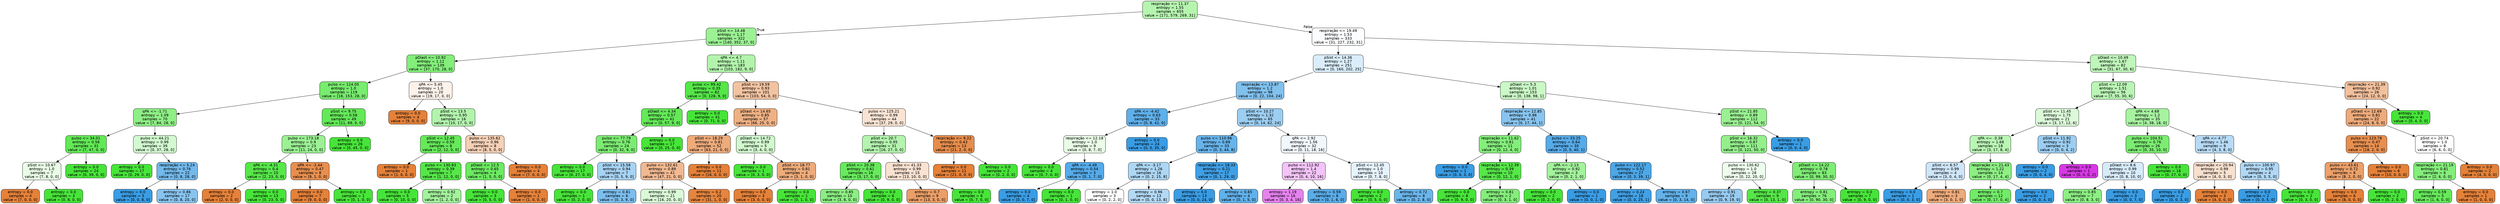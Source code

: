 digraph Tree {
node [shape=box, style="filled, rounded", color="black", fontname="helvetica"] ;
edge [fontname="helvetica"] ;
0 [label="respiração <= 11.37\nentropy = 1.55\nsamples = 655\nvalue = [171, 579, 269, 31]", fillcolor="#b6f5b0"] ;
1 [label="pSist <= 14.48\nentropy = 1.17\nsamples = 322\nvalue = [140, 352, 37, 0]", fillcolor="#9bf193"] ;
0 -> 1 [labeldistance=2.5, labelangle=45, headlabel="True"] ;
2 [label="pDiast <= 10.92\nentropy = 1.12\nsamples = 139\nvalue = [37, 170, 28, 0]", fillcolor="#83ee7a"] ;
1 -> 2 ;
3 [label="pulso <= 124.05\nentropy = 1.0\nsamples = 119\nvalue = [18, 153, 28, 0]", fillcolor="#78ec6e"] ;
2 -> 3 ;
4 [label="qPA <= -1.71\nentropy = 1.09\nsamples = 70\nvalue = [7, 84, 28, 0]", fillcolor="#8eef85"] ;
3 -> 4 ;
5 [label="pulso <= 34.01\nentropy = 0.56\nsamples = 31\nvalue = [7, 47, 0, 0]", fillcolor="#62e956"] ;
4 -> 5 ;
6 [label="pSist <= 10.67\nentropy = 1.0\nsamples = 7\nvalue = [7, 8, 0, 0]", fillcolor="#e8fce6"] ;
5 -> 6 ;
7 [label="entropy = 0.0\nsamples = 4\nvalue = [7, 0, 0, 0]", fillcolor="#e58139"] ;
6 -> 7 ;
8 [label="entropy = 0.0\nsamples = 3\nvalue = [0, 8, 0, 0]", fillcolor="#47e539"] ;
6 -> 8 ;
9 [label="entropy = 0.0\nsamples = 24\nvalue = [0, 39, 0, 0]", fillcolor="#47e539"] ;
5 -> 9 ;
10 [label="pulso <= 44.21\nentropy = 0.99\nsamples = 39\nvalue = [0, 37, 28, 0]", fillcolor="#d2f9cf"] ;
4 -> 10 ;
11 [label="entropy = 0.0\nsamples = 17\nvalue = [0, 29, 0, 0]", fillcolor="#47e539"] ;
10 -> 11 ;
12 [label="respiração <= 5.24\nentropy = 0.76\nsamples = 22\nvalue = [0, 8, 28, 0]", fillcolor="#72b9ec"] ;
10 -> 12 ;
13 [label="entropy = 0.0\nsamples = 5\nvalue = [0, 0, 8, 0]", fillcolor="#399de5"] ;
12 -> 13 ;
14 [label="entropy = 0.86\nsamples = 17\nvalue = [0, 8, 20, 0]", fillcolor="#88c4ef"] ;
12 -> 14 ;
15 [label="pSist <= 9.75\nentropy = 0.58\nsamples = 49\nvalue = [11, 69, 0, 0]", fillcolor="#64e959"] ;
3 -> 15 ;
16 [label="pulso <= 173.18\nentropy = 0.9\nsamples = 23\nvalue = [11, 24, 0, 0]", fillcolor="#9bf194"] ;
15 -> 16 ;
17 [label="qPA <= -4.31\nentropy = 0.4\nsamples = 15\nvalue = [2, 23, 0, 0]", fillcolor="#57e74a"] ;
16 -> 17 ;
18 [label="entropy = 0.0\nsamples = 2\nvalue = [2, 0, 0, 0]", fillcolor="#e58139"] ;
17 -> 18 ;
19 [label="entropy = 0.0\nsamples = 13\nvalue = [0, 23, 0, 0]", fillcolor="#47e539"] ;
17 -> 19 ;
20 [label="qPA <= -2.44\nentropy = 0.47\nsamples = 8\nvalue = [9, 1, 0, 0]", fillcolor="#e88f4f"] ;
16 -> 20 ;
21 [label="entropy = 0.0\nsamples = 7\nvalue = [9, 0, 0, 0]", fillcolor="#e58139"] ;
20 -> 21 ;
22 [label="entropy = 0.0\nsamples = 1\nvalue = [0, 1, 0, 0]", fillcolor="#47e539"] ;
20 -> 22 ;
23 [label="entropy = 0.0\nsamples = 26\nvalue = [0, 45, 0, 0]", fillcolor="#47e539"] ;
15 -> 23 ;
24 [label="qPA <= 5.45\nentropy = 1.0\nsamples = 20\nvalue = [19, 17, 0, 0]", fillcolor="#fcf2ea"] ;
2 -> 24 ;
25 [label="entropy = 0.0\nsamples = 4\nvalue = [9, 0, 0, 0]", fillcolor="#e58139"] ;
24 -> 25 ;
26 [label="pSist <= 13.5\nentropy = 0.95\nsamples = 16\nvalue = [10, 17, 0, 0]", fillcolor="#b3f4ad"] ;
24 -> 26 ;
27 [label="pSist <= 12.45\nentropy = 0.59\nsamples = 8\nvalue = [2, 12, 0, 0]", fillcolor="#66e95a"] ;
26 -> 27 ;
28 [label="entropy = 0.0\nsamples = 1\nvalue = [1, 0, 0, 0]", fillcolor="#e58139"] ;
27 -> 28 ;
29 [label="pulso <= 130.83\nentropy = 0.39\nsamples = 7\nvalue = [1, 12, 0, 0]", fillcolor="#56e749"] ;
27 -> 29 ;
30 [label="entropy = 0.0\nsamples = 5\nvalue = [0, 10, 0, 0]", fillcolor="#47e539"] ;
29 -> 30 ;
31 [label="entropy = 0.92\nsamples = 2\nvalue = [1, 2, 0, 0]", fillcolor="#a3f29c"] ;
29 -> 31 ;
32 [label="pulso <= 135.82\nentropy = 0.96\nsamples = 8\nvalue = [8, 5, 0, 0]", fillcolor="#f5d0b5"] ;
26 -> 32 ;
33 [label="pDiast <= 12.5\nentropy = 0.65\nsamples = 4\nvalue = [1, 5, 0, 0]", fillcolor="#6cea61"] ;
32 -> 33 ;
34 [label="entropy = 0.0\nsamples = 3\nvalue = [0, 5, 0, 0]", fillcolor="#47e539"] ;
33 -> 34 ;
35 [label="entropy = 0.0\nsamples = 1\nvalue = [1, 0, 0, 0]", fillcolor="#e58139"] ;
33 -> 35 ;
36 [label="entropy = 0.0\nsamples = 4\nvalue = [7, 0, 0, 0]", fillcolor="#e58139"] ;
32 -> 36 ;
37 [label="qPA <= 4.7\nentropy = 1.11\nsamples = 183\nvalue = [103, 182, 9, 0]", fillcolor="#b3f4ad"] ;
1 -> 37 ;
38 [label="pulso <= 99.42\nentropy = 0.35\nsamples = 82\nvalue = [0, 128, 9, 0]", fillcolor="#54e747"] ;
37 -> 38 ;
39 [label="pDiast <= 4.34\nentropy = 0.57\nsamples = 41\nvalue = [0, 57, 9, 0]", fillcolor="#64e958"] ;
38 -> 39 ;
40 [label="pulso <= 77.79\nentropy = 0.76\nsamples = 24\nvalue = [0, 32, 9, 0]", fillcolor="#7bec71"] ;
39 -> 40 ;
41 [label="entropy = 0.0\nsamples = 17\nvalue = [0, 27, 0, 0]", fillcolor="#47e539"] ;
40 -> 41 ;
42 [label="pSist <= 15.58\nentropy = 0.94\nsamples = 7\nvalue = [0, 5, 9, 0]", fillcolor="#a7d3f3"] ;
40 -> 42 ;
43 [label="entropy = 0.0\nsamples = 1\nvalue = [0, 2, 0, 0]", fillcolor="#47e539"] ;
42 -> 43 ;
44 [label="entropy = 0.81\nsamples = 6\nvalue = [0, 3, 9, 0]", fillcolor="#7bbeee"] ;
42 -> 44 ;
45 [label="entropy = 0.0\nsamples = 17\nvalue = [0, 25, 0, 0]", fillcolor="#47e539"] ;
39 -> 45 ;
46 [label="entropy = 0.0\nsamples = 41\nvalue = [0, 71, 0, 0]", fillcolor="#47e539"] ;
38 -> 46 ;
47 [label="pSist <= 19.59\nentropy = 0.93\nsamples = 101\nvalue = [103, 54, 0, 0]", fillcolor="#f3c3a1"] ;
37 -> 47 ;
48 [label="pDiast <= 14.65\nentropy = 0.85\nsamples = 57\nvalue = [66, 25, 0, 0]", fillcolor="#efb184"] ;
47 -> 48 ;
49 [label="pSist <= 18.29\nentropy = 0.81\nsamples = 52\nvalue = [63, 21, 0, 0]", fillcolor="#eeab7b"] ;
48 -> 49 ;
50 [label="pulso <= 132.61\nentropy = 0.89\nsamples = 41\nvalue = [47, 21, 0, 0]", fillcolor="#f1b991"] ;
49 -> 50 ;
51 [label="entropy = 0.99\nsamples = 21\nvalue = [16, 20, 0, 0]", fillcolor="#dafad7"] ;
50 -> 51 ;
52 [label="entropy = 0.2\nsamples = 20\nvalue = [31, 1, 0, 0]", fillcolor="#e6853f"] ;
50 -> 52 ;
53 [label="entropy = 0.0\nsamples = 11\nvalue = [16, 0, 0, 0]", fillcolor="#e58139"] ;
49 -> 53 ;
54 [label="pDiast <= 14.72\nentropy = 0.99\nsamples = 5\nvalue = [3, 4, 0, 0]", fillcolor="#d1f8ce"] ;
48 -> 54 ;
55 [label="entropy = 0.0\nsamples = 1\nvalue = [0, 3, 0, 0]", fillcolor="#47e539"] ;
54 -> 55 ;
56 [label="pSist <= 18.77\nentropy = 0.81\nsamples = 4\nvalue = [3, 1, 0, 0]", fillcolor="#eeab7b"] ;
54 -> 56 ;
57 [label="entropy = 0.0\nsamples = 3\nvalue = [3, 0, 0, 0]", fillcolor="#e58139"] ;
56 -> 57 ;
58 [label="entropy = 0.0\nsamples = 1\nvalue = [0, 1, 0, 0]", fillcolor="#47e539"] ;
56 -> 58 ;
59 [label="pulso <= 125.21\nentropy = 0.99\nsamples = 44\nvalue = [37, 29, 0, 0]", fillcolor="#f9e4d4"] ;
47 -> 59 ;
60 [label="pSist <= 20.7\nentropy = 0.95\nsamples = 31\nvalue = [16, 27, 0, 0]", fillcolor="#b4f4ae"] ;
59 -> 60 ;
61 [label="pSist <= 20.38\nentropy = 0.61\nsamples = 16\nvalue = [3, 17, 0, 0]", fillcolor="#67ea5c"] ;
60 -> 61 ;
62 [label="entropy = 0.85\nsamples = 10\nvalue = [3, 8, 0, 0]", fillcolor="#8cef83"] ;
61 -> 62 ;
63 [label="entropy = 0.0\nsamples = 6\nvalue = [0, 9, 0, 0]", fillcolor="#47e539"] ;
61 -> 63 ;
64 [label="pulso <= 41.33\nentropy = 0.99\nsamples = 15\nvalue = [13, 10, 0, 0]", fillcolor="#f9e2d1"] ;
60 -> 64 ;
65 [label="entropy = 0.7\nsamples = 9\nvalue = [13, 3, 0, 0]", fillcolor="#eb9e67"] ;
64 -> 65 ;
66 [label="entropy = 0.0\nsamples = 6\nvalue = [0, 7, 0, 0]", fillcolor="#47e539"] ;
64 -> 66 ;
67 [label="respiração <= 9.22\nentropy = 0.43\nsamples = 13\nvalue = [21, 2, 0, 0]", fillcolor="#e78d4c"] ;
59 -> 67 ;
68 [label="entropy = 0.0\nsamples = 11\nvalue = [21, 0, 0, 0]", fillcolor="#e58139"] ;
67 -> 68 ;
69 [label="entropy = 0.0\nsamples = 2\nvalue = [0, 2, 0, 0]", fillcolor="#47e539"] ;
67 -> 69 ;
70 [label="respiração <= 19.49\nentropy = 1.53\nsamples = 333\nvalue = [31, 227, 232, 31]", fillcolor="#fcfdff"] ;
0 -> 70 [labeldistance=2.5, labelangle=-45, headlabel="False"] ;
71 [label="pSist <= 14.36\nentropy = 1.27\nsamples = 251\nvalue = [0, 160, 202, 25]", fillcolor="#daedfa"] ;
70 -> 71 ;
72 [label="respiração <= 13.87\nentropy = 1.2\nsamples = 98\nvalue = [0, 22, 104, 24]", fillcolor="#81c1ee"] ;
71 -> 72 ;
73 [label="qPA <= -4.42\nentropy = 0.63\nsamples = 33\nvalue = [0, 8, 42, 0]", fillcolor="#5fb0ea"] ;
72 -> 73 ;
74 [label="respiração <= 12.18\nentropy = 1.0\nsamples = 9\nvalue = [0, 8, 7, 0]", fillcolor="#e8fce6"] ;
73 -> 74 ;
75 [label="entropy = 0.0\nsamples = 4\nvalue = [0, 7, 0, 0]", fillcolor="#47e539"] ;
74 -> 75 ;
76 [label="qPA <= -4.49\nentropy = 0.54\nsamples = 5\nvalue = [0, 1, 7, 0]", fillcolor="#55abe9"] ;
74 -> 76 ;
77 [label="entropy = 0.0\nsamples = 4\nvalue = [0, 0, 7, 0]", fillcolor="#399de5"] ;
76 -> 77 ;
78 [label="entropy = 0.0\nsamples = 1\nvalue = [0, 1, 0, 0]", fillcolor="#47e539"] ;
76 -> 78 ;
79 [label="entropy = 0.0\nsamples = 24\nvalue = [0, 0, 35, 0]", fillcolor="#399de5"] ;
73 -> 79 ;
80 [label="pSist <= 10.27\nentropy = 1.32\nsamples = 65\nvalue = [0, 14, 62, 24]", fillcolor="#9ccef2"] ;
72 -> 80 ;
81 [label="pulso <= 110.96\nentropy = 0.89\nsamples = 33\nvalue = [0, 3, 44, 8]", fillcolor="#67b4eb"] ;
80 -> 81 ;
82 [label="qPA <= -3.17\nentropy = 1.26\nsamples = 16\nvalue = [0, 2, 15, 8]", fillcolor="#add7f4"] ;
81 -> 82 ;
83 [label="entropy = 1.0\nsamples = 3\nvalue = [0, 2, 2, 0]", fillcolor="#ffffff"] ;
82 -> 83 ;
84 [label="entropy = 0.96\nsamples = 13\nvalue = [0, 0, 13, 8]", fillcolor="#b3d9f5"] ;
82 -> 84 ;
85 [label="respiração <= 18.33\nentropy = 0.21\nsamples = 17\nvalue = [0, 1, 29, 0]", fillcolor="#40a0e6"] ;
81 -> 85 ;
86 [label="entropy = 0.0\nsamples = 13\nvalue = [0, 0, 24, 0]", fillcolor="#399de5"] ;
85 -> 86 ;
87 [label="entropy = 0.65\nsamples = 4\nvalue = [0, 1, 5, 0]", fillcolor="#61b1ea"] ;
85 -> 87 ;
88 [label="qPA <= 2.92\nentropy = 1.56\nsamples = 32\nvalue = [0, 11, 18, 16]", fillcolor="#f1f8fd"] ;
80 -> 88 ;
89 [label="pulso <= 112.92\nentropy = 1.4\nsamples = 22\nvalue = [0, 4, 10, 16]", fillcolor="#f3c4f7"] ;
88 -> 89 ;
90 [label="entropy = 1.19\nsamples = 16\nvalue = [0, 3, 4, 16]", fillcolor="#e682ef"] ;
89 -> 90 ;
91 [label="entropy = 0.59\nsamples = 6\nvalue = [0, 1, 6, 0]", fillcolor="#5aade9"] ;
89 -> 91 ;
92 [label="pSist <= 12.45\nentropy = 1.0\nsamples = 10\nvalue = [0, 7, 8, 0]", fillcolor="#e6f3fc"] ;
88 -> 92 ;
93 [label="entropy = 0.0\nsamples = 2\nvalue = [0, 5, 0, 0]", fillcolor="#47e539"] ;
92 -> 93 ;
94 [label="entropy = 0.72\nsamples = 8\nvalue = [0, 2, 8, 0]", fillcolor="#6ab6ec"] ;
92 -> 94 ;
95 [label="pDiast <= 5.3\nentropy = 1.01\nsamples = 153\nvalue = [0, 138, 98, 1]", fillcolor="#caf8c6"] ;
71 -> 95 ;
96 [label="respiração <= 12.85\nentropy = 0.96\nsamples = 41\nvalue = [0, 17, 44, 1]", fillcolor="#88c4ef"] ;
95 -> 96 ;
97 [label="respiração <= 11.62\nentropy = 0.81\nsamples = 11\nvalue = [0, 12, 4, 0]", fillcolor="#84ee7b"] ;
96 -> 97 ;
98 [label="entropy = 0.0\nsamples = 1\nvalue = [0, 0, 3, 0]", fillcolor="#399de5"] ;
97 -> 98 ;
99 [label="respiração <= 12.39\nentropy = 0.39\nsamples = 10\nvalue = [0, 12, 1, 0]", fillcolor="#56e749"] ;
97 -> 99 ;
100 [label="entropy = 0.0\nsamples = 8\nvalue = [0, 9, 0, 0]", fillcolor="#47e539"] ;
99 -> 100 ;
101 [label="entropy = 0.81\nsamples = 2\nvalue = [0, 3, 1, 0]", fillcolor="#84ee7b"] ;
99 -> 101 ;
102 [label="pulso <= 33.25\nentropy = 0.64\nsamples = 30\nvalue = [0, 5, 40, 1]", fillcolor="#56abe9"] ;
96 -> 102 ;
103 [label="qPA <= -2.13\nentropy = 0.92\nsamples = 3\nvalue = [0, 2, 1, 0]", fillcolor="#a3f29c"] ;
102 -> 103 ;
104 [label="entropy = 0.0\nsamples = 2\nvalue = [0, 2, 0, 0]", fillcolor="#47e539"] ;
103 -> 104 ;
105 [label="entropy = 0.0\nsamples = 1\nvalue = [0, 0, 1, 0]", fillcolor="#399de5"] ;
103 -> 105 ;
106 [label="pulso <= 122.17\nentropy = 0.52\nsamples = 27\nvalue = [0, 3, 39, 1]", fillcolor="#4da7e8"] ;
102 -> 106 ;
107 [label="entropy = 0.24\nsamples = 18\nvalue = [0, 0, 25, 1]", fillcolor="#41a1e6"] ;
106 -> 107 ;
108 [label="entropy = 0.67\nsamples = 9\nvalue = [0, 3, 14, 0]", fillcolor="#63b2eb"] ;
106 -> 108 ;
109 [label="pSist <= 21.85\nentropy = 0.89\nsamples = 112\nvalue = [0, 121, 54, 0]", fillcolor="#99f191"] ;
95 -> 109 ;
110 [label="pSist <= 16.32\nentropy = 0.87\nsamples = 111\nvalue = [0, 121, 50, 0]", fillcolor="#93f08b"] ;
109 -> 110 ;
111 [label="pulso <= 130.62\nentropy = 1.0\nsamples = 28\nvalue = [0, 22, 20, 0]", fillcolor="#eefded"] ;
110 -> 111 ;
112 [label="entropy = 0.91\nsamples = 19\nvalue = [0, 9, 19, 0]", fillcolor="#97cbf1"] ;
111 -> 112 ;
113 [label="entropy = 0.37\nsamples = 9\nvalue = [0, 13, 1, 0]", fillcolor="#55e748"] ;
111 -> 113 ;
114 [label="pDiast <= 14.22\nentropy = 0.78\nsamples = 83\nvalue = [0, 99, 30, 0]", fillcolor="#7fed75"] ;
110 -> 114 ;
115 [label="entropy = 0.81\nsamples = 76\nvalue = [0, 90, 30, 0]", fillcolor="#84ee7b"] ;
114 -> 115 ;
116 [label="entropy = 0.0\nsamples = 7\nvalue = [0, 9, 0, 0]", fillcolor="#47e539"] ;
114 -> 116 ;
117 [label="entropy = 0.0\nsamples = 1\nvalue = [0, 0, 4, 0]", fillcolor="#399de5"] ;
109 -> 117 ;
118 [label="pDiast <= 10.49\nentropy = 1.67\nsamples = 82\nvalue = [31, 67, 30, 6]", fillcolor="#bff6ba"] ;
70 -> 118 ;
119 [label="pSist <= 12.09\nentropy = 1.51\nsamples = 56\nvalue = [7, 55, 30, 6]", fillcolor="#bbf5b6"] ;
118 -> 119 ;
120 [label="pSist <= 11.45\nentropy = 1.75\nsamples = 21\nvalue = [3, 17, 12, 6]", fillcolor="#dcfad9"] ;
119 -> 120 ;
121 [label="qPA <= -3.38\nentropy = 1.68\nsamples = 18\nvalue = [3, 17, 8, 4]", fillcolor="#baf5b5"] ;
120 -> 121 ;
122 [label="pSist <= 6.57\nentropy = 0.99\nsamples = 4\nvalue = [3, 0, 4, 0]", fillcolor="#cee6f8"] ;
121 -> 122 ;
123 [label="entropy = 0.0\nsamples = 1\nvalue = [0, 0, 3, 0]", fillcolor="#399de5"] ;
122 -> 123 ;
124 [label="entropy = 0.81\nsamples = 3\nvalue = [3, 0, 1, 0]", fillcolor="#eeab7b"] ;
122 -> 124 ;
125 [label="respiração <= 21.43\nentropy = 1.22\nsamples = 14\nvalue = [0, 17, 4, 4]", fillcolor="#8def84"] ;
121 -> 125 ;
126 [label="entropy = 0.7\nsamples = 12\nvalue = [0, 17, 0, 4]", fillcolor="#72eb68"] ;
125 -> 126 ;
127 [label="entropy = 0.0\nsamples = 2\nvalue = [0, 0, 4, 0]", fillcolor="#399de5"] ;
125 -> 127 ;
128 [label="pSist <= 11.92\nentropy = 0.92\nsamples = 3\nvalue = [0, 0, 4, 2]", fillcolor="#9ccef2"] ;
120 -> 128 ;
129 [label="entropy = 0.0\nsamples = 2\nvalue = [0, 0, 4, 0]", fillcolor="#399de5"] ;
128 -> 129 ;
130 [label="entropy = 0.0\nsamples = 1\nvalue = [0, 0, 0, 2]", fillcolor="#d739e5"] ;
128 -> 130 ;
131 [label="qPA <= 4.68\nentropy = 1.2\nsamples = 35\nvalue = [4, 38, 18, 0]", fillcolor="#a7f3a1"] ;
119 -> 131 ;
132 [label="pulso <= 104.51\nentropy = 0.76\nsamples = 26\nvalue = [0, 35, 10, 0]", fillcolor="#7cec72"] ;
131 -> 132 ;
133 [label="pDiast <= 8.6\nentropy = 0.99\nsamples = 10\nvalue = [0, 8, 10, 0]", fillcolor="#d7ebfa"] ;
132 -> 133 ;
134 [label="entropy = 0.85\nsamples = 7\nvalue = [0, 8, 3, 0]", fillcolor="#8cef83"] ;
133 -> 134 ;
135 [label="entropy = 0.0\nsamples = 3\nvalue = [0, 0, 7, 0]", fillcolor="#399de5"] ;
133 -> 135 ;
136 [label="entropy = 0.0\nsamples = 16\nvalue = [0, 27, 0, 0]", fillcolor="#47e539"] ;
132 -> 136 ;
137 [label="qPA <= 4.77\nentropy = 1.46\nsamples = 9\nvalue = [4, 3, 8, 0]", fillcolor="#b7dbf6"] ;
131 -> 137 ;
138 [label="respiração <= 20.94\nentropy = 0.99\nsamples = 5\nvalue = [4, 0, 3, 0]", fillcolor="#f8e0ce"] ;
137 -> 138 ;
139 [label="entropy = 0.0\nsamples = 2\nvalue = [0, 0, 3, 0]", fillcolor="#399de5"] ;
138 -> 139 ;
140 [label="entropy = 0.0\nsamples = 3\nvalue = [4, 0, 0, 0]", fillcolor="#e58139"] ;
138 -> 140 ;
141 [label="pulso <= 100.97\nentropy = 0.95\nsamples = 4\nvalue = [0, 3, 5, 0]", fillcolor="#b0d8f5"] ;
137 -> 141 ;
142 [label="entropy = 0.0\nsamples = 2\nvalue = [0, 0, 5, 0]", fillcolor="#399de5"] ;
141 -> 142 ;
143 [label="entropy = 0.0\nsamples = 2\nvalue = [0, 3, 0, 0]", fillcolor="#47e539"] ;
141 -> 143 ;
144 [label="respiração <= 21.39\nentropy = 0.92\nsamples = 26\nvalue = [24, 12, 0, 0]", fillcolor="#f2c09c"] ;
118 -> 144 ;
145 [label="pDiast <= 12.69\nentropy = 0.81\nsamples = 22\nvalue = [24, 8, 0, 0]", fillcolor="#eeab7b"] ;
144 -> 145 ;
146 [label="pulso <= 123.78\nentropy = 0.47\nsamples = 14\nvalue = [18, 2, 0, 0]", fillcolor="#e88f4f"] ;
145 -> 146 ;
147 [label="pulso <= 43.61\nentropy = 0.72\nsamples = 8\nvalue = [8, 2, 0, 0]", fillcolor="#eca06a"] ;
146 -> 147 ;
148 [label="entropy = 0.0\nsamples = 6\nvalue = [8, 0, 0, 0]", fillcolor="#e58139"] ;
147 -> 148 ;
149 [label="entropy = 0.0\nsamples = 2\nvalue = [0, 2, 0, 0]", fillcolor="#47e539"] ;
147 -> 149 ;
150 [label="entropy = 0.0\nsamples = 6\nvalue = [10, 0, 0, 0]", fillcolor="#e58139"] ;
146 -> 150 ;
151 [label="pSist <= 20.74\nentropy = 1.0\nsamples = 8\nvalue = [6, 6, 0, 0]", fillcolor="#ffffff"] ;
145 -> 151 ;
152 [label="respiração <= 21.19\nentropy = 0.81\nsamples = 6\nvalue = [2, 6, 0, 0]", fillcolor="#84ee7b"] ;
151 -> 152 ;
153 [label="entropy = 0.59\nsamples = 5\nvalue = [1, 6, 0, 0]", fillcolor="#66e95a"] ;
152 -> 153 ;
154 [label="entropy = 0.0\nsamples = 1\nvalue = [1, 0, 0, 0]", fillcolor="#e58139"] ;
152 -> 154 ;
155 [label="entropy = 0.0\nsamples = 2\nvalue = [4, 0, 0, 0]", fillcolor="#e58139"] ;
151 -> 155 ;
156 [label="entropy = 0.0\nsamples = 4\nvalue = [0, 4, 0, 0]", fillcolor="#47e539"] ;
144 -> 156 ;
}